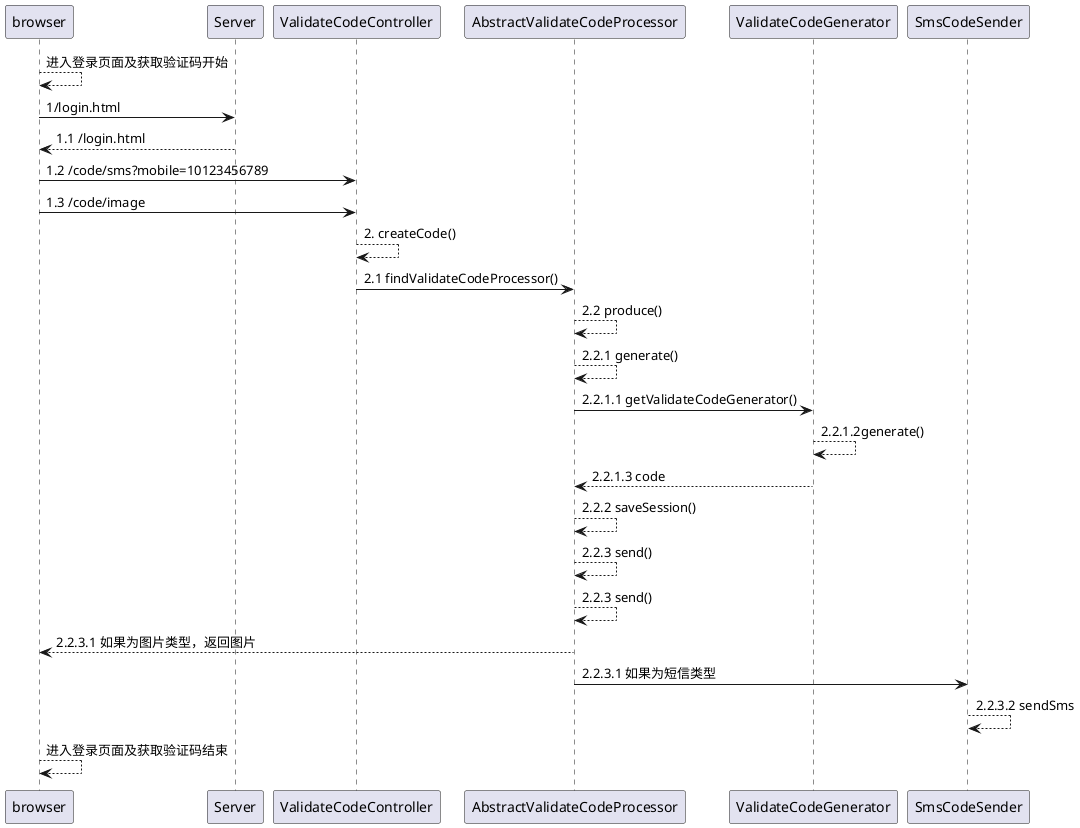 @startuml

browser --> browser: 进入登录页面及获取验证码开始

browser -> Server: 1/login.html
Server --> browser: 1.1 /login.html
browser -> ValidateCodeController: 1.2 /code/sms?mobile=10123456789
browser -> ValidateCodeController: 1.3 /code/image

ValidateCodeController --> ValidateCodeController: 2. createCode()
ValidateCodeController -> AbstractValidateCodeProcessor: 2.1 findValidateCodeProcessor()

AbstractValidateCodeProcessor --> AbstractValidateCodeProcessor: 2.2 produce()
AbstractValidateCodeProcessor --> AbstractValidateCodeProcessor: 2.2.1 generate()
AbstractValidateCodeProcessor -> ValidateCodeGenerator: 2.2.1.1 getValidateCodeGenerator()

ValidateCodeGenerator --> ValidateCodeGenerator: 2.2.1.2generate()
ValidateCodeGenerator --> AbstractValidateCodeProcessor: 2.2.1.3 code

AbstractValidateCodeProcessor --> AbstractValidateCodeProcessor: 2.2.2 saveSession()
AbstractValidateCodeProcessor --> AbstractValidateCodeProcessor: 2.2.3 send()
AbstractValidateCodeProcessor --> AbstractValidateCodeProcessor: 2.2.3 send()
AbstractValidateCodeProcessor --> browser: 2.2.3.1 如果为图片类型，返回图片
AbstractValidateCodeProcessor -> SmsCodeSender: 2.2.3.1 如果为短信类型

SmsCodeSender --> SmsCodeSender: 2.2.3.2 sendSms

browser --> browser: 进入登录页面及获取验证码结束

@enduml